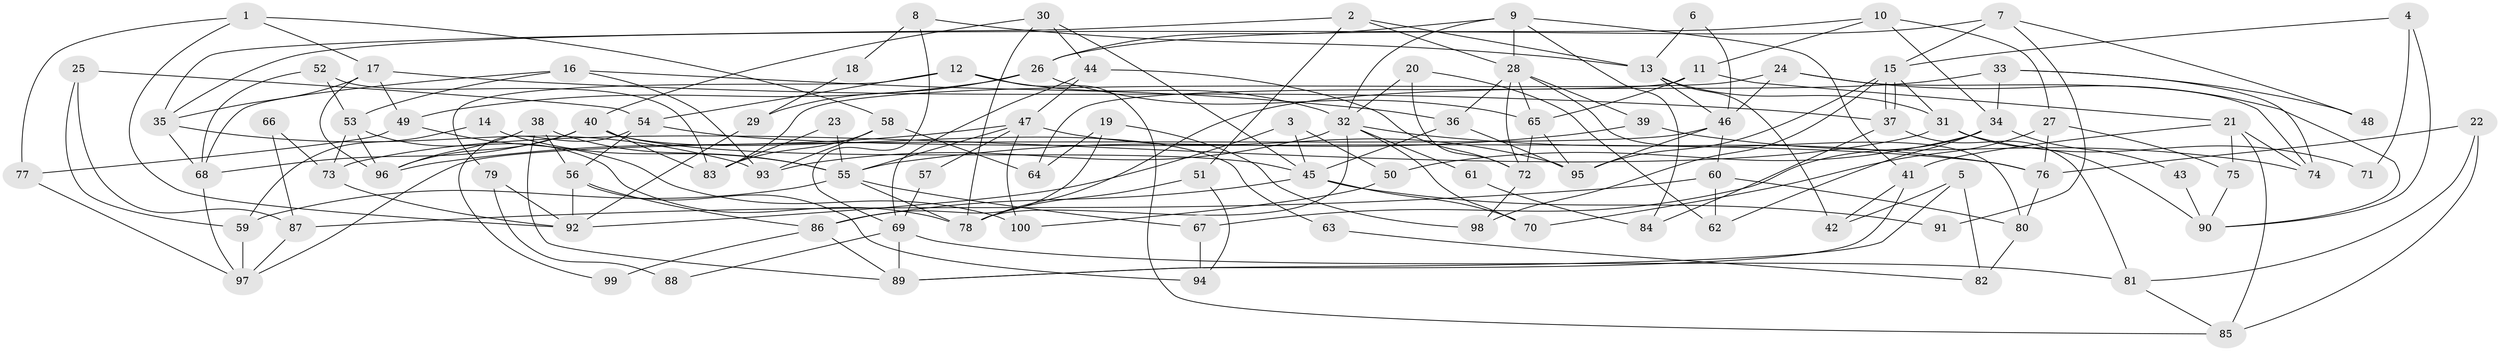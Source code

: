 // Generated by graph-tools (version 1.1) at 2025/11/02/21/25 10:11:14]
// undirected, 100 vertices, 200 edges
graph export_dot {
graph [start="1"]
  node [color=gray90,style=filled];
  1;
  2;
  3;
  4;
  5;
  6;
  7;
  8;
  9;
  10;
  11;
  12;
  13;
  14;
  15;
  16;
  17;
  18;
  19;
  20;
  21;
  22;
  23;
  24;
  25;
  26;
  27;
  28;
  29;
  30;
  31;
  32;
  33;
  34;
  35;
  36;
  37;
  38;
  39;
  40;
  41;
  42;
  43;
  44;
  45;
  46;
  47;
  48;
  49;
  50;
  51;
  52;
  53;
  54;
  55;
  56;
  57;
  58;
  59;
  60;
  61;
  62;
  63;
  64;
  65;
  66;
  67;
  68;
  69;
  70;
  71;
  72;
  73;
  74;
  75;
  76;
  77;
  78;
  79;
  80;
  81;
  82;
  83;
  84;
  85;
  86;
  87;
  88;
  89;
  90;
  91;
  92;
  93;
  94;
  95;
  96;
  97;
  98;
  99;
  100;
  1 -- 58;
  1 -- 17;
  1 -- 77;
  1 -- 92;
  2 -- 51;
  2 -- 28;
  2 -- 13;
  2 -- 35;
  3 -- 45;
  3 -- 92;
  3 -- 50;
  4 -- 90;
  4 -- 15;
  4 -- 71;
  5 -- 42;
  5 -- 89;
  5 -- 82;
  6 -- 13;
  6 -- 46;
  7 -- 15;
  7 -- 26;
  7 -- 48;
  7 -- 91;
  8 -- 69;
  8 -- 13;
  8 -- 18;
  9 -- 28;
  9 -- 41;
  9 -- 26;
  9 -- 32;
  9 -- 84;
  10 -- 27;
  10 -- 35;
  10 -- 11;
  10 -- 34;
  11 -- 65;
  11 -- 21;
  11 -- 64;
  12 -- 54;
  12 -- 85;
  12 -- 32;
  12 -- 79;
  13 -- 46;
  13 -- 31;
  13 -- 42;
  14 -- 55;
  14 -- 59;
  15 -- 37;
  15 -- 37;
  15 -- 95;
  15 -- 31;
  15 -- 98;
  16 -- 53;
  16 -- 93;
  16 -- 36;
  16 -- 68;
  17 -- 35;
  17 -- 96;
  17 -- 37;
  17 -- 49;
  18 -- 29;
  19 -- 98;
  19 -- 64;
  19 -- 86;
  20 -- 72;
  20 -- 32;
  20 -- 62;
  21 -- 74;
  21 -- 41;
  21 -- 75;
  21 -- 85;
  22 -- 81;
  22 -- 76;
  22 -- 85;
  23 -- 55;
  23 -- 83;
  24 -- 83;
  24 -- 90;
  24 -- 46;
  24 -- 74;
  25 -- 87;
  25 -- 54;
  25 -- 59;
  26 -- 49;
  26 -- 29;
  26 -- 65;
  27 -- 76;
  27 -- 70;
  27 -- 75;
  28 -- 39;
  28 -- 65;
  28 -- 36;
  28 -- 72;
  28 -- 80;
  29 -- 92;
  30 -- 40;
  30 -- 45;
  30 -- 44;
  30 -- 78;
  31 -- 71;
  31 -- 73;
  31 -- 90;
  32 -- 61;
  32 -- 70;
  32 -- 76;
  32 -- 78;
  32 -- 93;
  33 -- 34;
  33 -- 78;
  33 -- 48;
  33 -- 74;
  34 -- 50;
  34 -- 43;
  34 -- 62;
  34 -- 67;
  35 -- 68;
  35 -- 93;
  36 -- 45;
  36 -- 95;
  37 -- 81;
  37 -- 84;
  38 -- 55;
  38 -- 89;
  38 -- 56;
  38 -- 96;
  39 -- 74;
  39 -- 55;
  40 -- 45;
  40 -- 96;
  40 -- 63;
  40 -- 68;
  40 -- 83;
  41 -- 89;
  41 -- 42;
  43 -- 90;
  44 -- 72;
  44 -- 47;
  44 -- 69;
  45 -- 86;
  45 -- 70;
  45 -- 91;
  46 -- 97;
  46 -- 60;
  46 -- 95;
  47 -- 95;
  47 -- 55;
  47 -- 57;
  47 -- 96;
  47 -- 100;
  49 -- 77;
  49 -- 100;
  50 -- 100;
  51 -- 94;
  51 -- 78;
  52 -- 53;
  52 -- 68;
  52 -- 83;
  53 -- 96;
  53 -- 78;
  53 -- 73;
  54 -- 56;
  54 -- 76;
  54 -- 99;
  55 -- 78;
  55 -- 59;
  55 -- 67;
  56 -- 92;
  56 -- 86;
  56 -- 94;
  57 -- 69;
  58 -- 83;
  58 -- 93;
  58 -- 64;
  59 -- 97;
  60 -- 62;
  60 -- 80;
  60 -- 87;
  61 -- 84;
  63 -- 82;
  65 -- 95;
  65 -- 72;
  66 -- 87;
  66 -- 73;
  67 -- 94;
  68 -- 97;
  69 -- 81;
  69 -- 88;
  69 -- 89;
  72 -- 98;
  73 -- 92;
  75 -- 90;
  76 -- 80;
  77 -- 97;
  79 -- 92;
  79 -- 88;
  80 -- 82;
  81 -- 85;
  86 -- 89;
  86 -- 99;
  87 -- 97;
}
